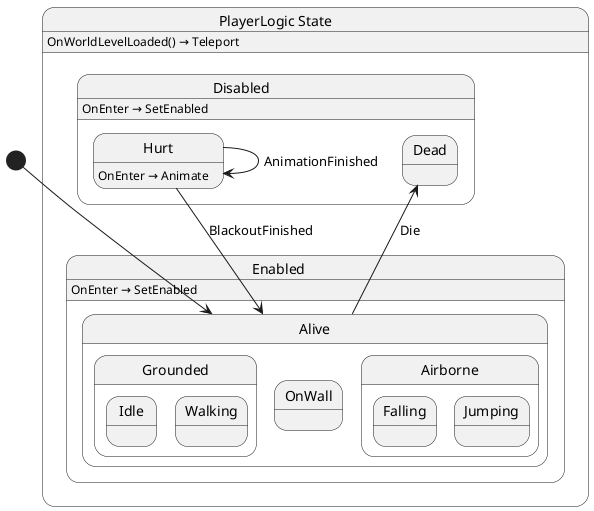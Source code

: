 @startuml PlayerLogic
state "PlayerLogic State" as Yolk_Logic_Player_PlayerLogic_State {
  state "Disabled" as Yolk_Logic_Player_PlayerLogic_State_Disabled {
    state "Dead" as Yolk_Logic_Player_PlayerLogic_State_Disabled_Dead
    state "Hurt" as Yolk_Logic_Player_PlayerLogic_State_Disabled_Hurt
  }
  state "Enabled" as Yolk_Logic_Player_PlayerLogic_State_Enabled {
    state "Alive" as Yolk_Logic_Player_PlayerLogic_State_Enabled_Alive {
      state "Grounded" as Yolk_Logic_Player_PlayerLogic_State_Enabled_Alive_Grounded {
        state "Idle" as Yolk_Logic_Player_PlayerLogic_State_Enabled_Alive_Grounded_Idle
        state "Walking" as Yolk_Logic_Player_PlayerLogic_State_Enabled_Alive_Grounded_Walking
      }
      state "OnWall" as Yolk_Logic_Player_PlayerLogic_State_Enabled_Alive_OnWall
      state "Airborne" as Yolk_Logic_Player_PlayerLogic_State_Enabled_Alive_Airborne {
        state "Falling" as Yolk_Logic_Player_PlayerLogic_State_Enabled_Alive_Airborne_Falling
        state "Jumping" as Yolk_Logic_Player_PlayerLogic_State_Enabled_Alive_Airborne_Jumping
      }
    }
  }
}

Yolk_Logic_Player_PlayerLogic_State_Disabled_Hurt --> Yolk_Logic_Player_PlayerLogic_State_Disabled_Hurt : AnimationFinished
Yolk_Logic_Player_PlayerLogic_State_Disabled_Hurt --> Yolk_Logic_Player_PlayerLogic_State_Enabled_Alive : BlackoutFinished
Yolk_Logic_Player_PlayerLogic_State_Enabled_Alive --> Yolk_Logic_Player_PlayerLogic_State_Disabled_Dead : Die

Yolk_Logic_Player_PlayerLogic_State : OnWorldLevelLoaded() → Teleport
Yolk_Logic_Player_PlayerLogic_State_Disabled : OnEnter → SetEnabled
Yolk_Logic_Player_PlayerLogic_State_Disabled_Hurt : OnEnter → Animate
Yolk_Logic_Player_PlayerLogic_State_Enabled : OnEnter → SetEnabled

[*] --> Yolk_Logic_Player_PlayerLogic_State_Enabled_Alive
@enduml